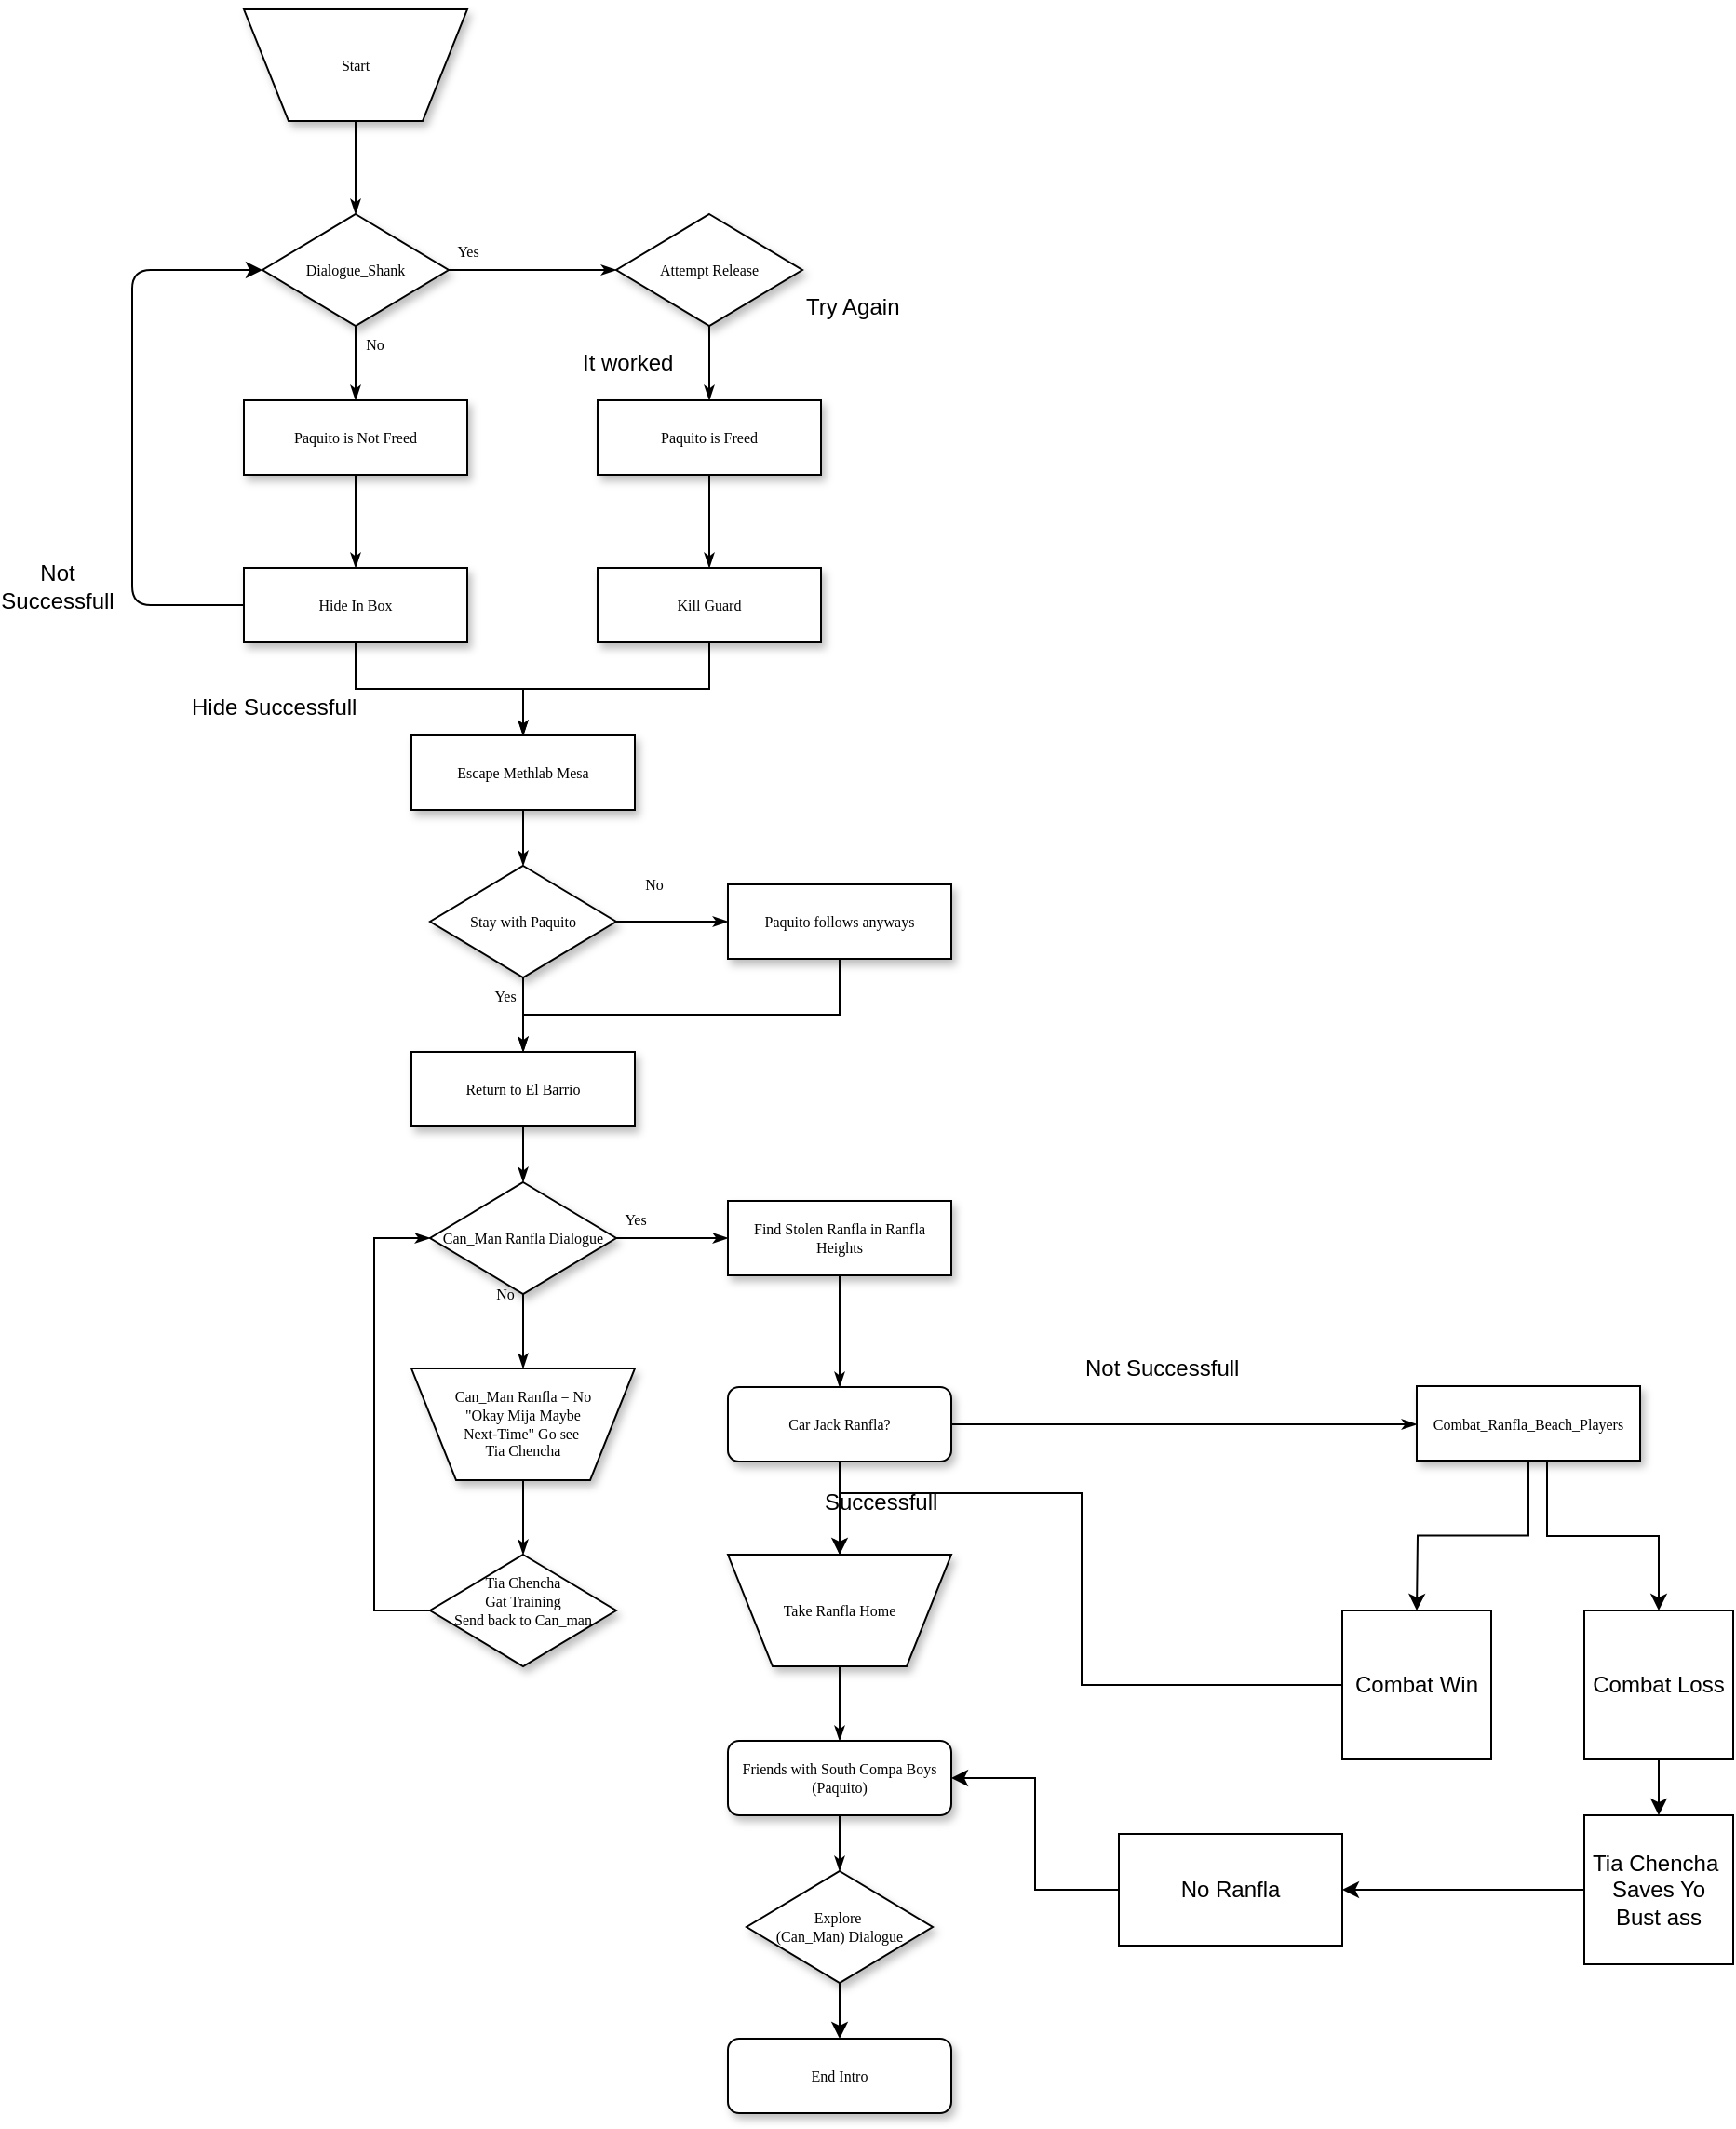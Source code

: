 <mxfile version="10.6.7" type="device"><diagram name="Page-1" id="edf60f1a-56cd-e834-aa8a-f176f3a09ee4"><mxGraphModel dx="865" dy="391" grid="1" gridSize="10" guides="1" tooltips="1" connect="1" arrows="1" fold="1" page="1" pageScale="1" pageWidth="1100" pageHeight="850" background="#ffffff" math="0" shadow="0"><root><mxCell id="0"/><mxCell id="1" parent="0"/><mxCell id="60e70716793133e9-31" style="edgeStyle=orthogonalEdgeStyle;rounded=0;html=1;labelBackgroundColor=none;startSize=5;endArrow=classicThin;endFill=1;endSize=5;jettySize=auto;orthogonalLoop=1;strokeColor=#000000;strokeWidth=1;fontFamily=Verdana;fontSize=8;fontColor=#000000;" parent="1" source="60e70716793133e9-2" target="60e70716793133e9-5" edge="1"><mxGeometry relative="1" as="geometry"/></mxCell><mxCell id="60e70716793133e9-2" value="Start" style="shape=trapezoid;whiteSpace=wrap;html=1;rounded=0;shadow=1;labelBackgroundColor=none;strokeColor=#000000;strokeWidth=1;fillColor=#ffffff;fontFamily=Verdana;fontSize=8;fontColor=#000000;align=center;flipV=1;" parent="1" vertex="1"><mxGeometry x="190" y="110" width="120" height="60" as="geometry"/></mxCell><mxCell id="60e70716793133e9-33" value="Yes" style="edgeStyle=orthogonalEdgeStyle;rounded=0;html=1;labelBackgroundColor=none;startSize=5;endArrow=classicThin;endFill=1;endSize=5;jettySize=auto;orthogonalLoop=1;strokeColor=#000000;strokeWidth=1;fontFamily=Verdana;fontSize=8;fontColor=#000000;" parent="1" source="60e70716793133e9-5" target="60e70716793133e9-7" edge="1"><mxGeometry x="-0.778" y="10" relative="1" as="geometry"><mxPoint as="offset"/></mxGeometry></mxCell><mxCell id="60e70716793133e9-37" value="No" style="edgeStyle=orthogonalEdgeStyle;rounded=0;html=1;labelBackgroundColor=none;startSize=5;endArrow=classicThin;endFill=1;endSize=5;jettySize=auto;orthogonalLoop=1;strokeColor=#000000;strokeWidth=1;fontFamily=Verdana;fontSize=8;fontColor=#000000;" parent="1" source="60e70716793133e9-5" target="60e70716793133e9-9" edge="1"><mxGeometry x="-0.5" y="10" relative="1" as="geometry"><mxPoint as="offset"/></mxGeometry></mxCell><mxCell id="60e70716793133e9-5" value="Dialogue_Shank" style="rhombus;whiteSpace=wrap;html=1;rounded=0;shadow=1;labelBackgroundColor=none;strokeColor=#000000;strokeWidth=1;fillColor=#ffffff;fontFamily=Verdana;fontSize=8;fontColor=#000000;align=center;" parent="1" vertex="1"><mxGeometry x="200" y="220" width="100" height="60" as="geometry"/></mxCell><mxCell id="60e70716793133e9-35" value="" style="edgeStyle=orthogonalEdgeStyle;rounded=0;html=1;labelBackgroundColor=none;startSize=5;endArrow=classicThin;endFill=1;endSize=5;jettySize=auto;orthogonalLoop=1;strokeColor=#000000;strokeWidth=1;fontFamily=Verdana;fontSize=8;fontColor=#000000;" parent="1" source="60e70716793133e9-7" target="60e70716793133e9-10" edge="1"><mxGeometry x="-1" y="-10" relative="1" as="geometry"><mxPoint x="440" y="300" as="targetPoint"/><Array as="points"/><mxPoint as="offset"/></mxGeometry></mxCell><mxCell id="60e70716793133e9-7" value="Attempt Release" style="rhombus;whiteSpace=wrap;html=1;rounded=0;shadow=1;labelBackgroundColor=none;strokeColor=#000000;strokeWidth=1;fillColor=#ffffff;fontFamily=Verdana;fontSize=8;fontColor=#000000;align=center;" parent="1" vertex="1"><mxGeometry x="390" y="220" width="100" height="60" as="geometry"/></mxCell><mxCell id="60e70716793133e9-38" style="edgeStyle=orthogonalEdgeStyle;rounded=0;html=1;labelBackgroundColor=none;startSize=5;endArrow=classicThin;endFill=1;endSize=5;jettySize=auto;orthogonalLoop=1;strokeColor=#000000;strokeWidth=1;fontFamily=Verdana;fontSize=8;fontColor=#000000;" parent="1" source="60e70716793133e9-9" target="60e70716793133e9-11" edge="1"><mxGeometry relative="1" as="geometry"/></mxCell><mxCell id="60e70716793133e9-9" value="Paquito is Not Freed" style="whiteSpace=wrap;html=1;rounded=0;shadow=1;labelBackgroundColor=none;strokeColor=#000000;strokeWidth=1;fillColor=#ffffff;fontFamily=Verdana;fontSize=8;fontColor=#000000;align=center;" parent="1" vertex="1"><mxGeometry x="190" y="320" width="120" height="40" as="geometry"/></mxCell><mxCell id="60e70716793133e9-39" style="edgeStyle=orthogonalEdgeStyle;rounded=0;html=1;labelBackgroundColor=none;startSize=5;endArrow=classicThin;endFill=1;endSize=5;jettySize=auto;orthogonalLoop=1;strokeColor=#000000;strokeWidth=1;fontFamily=Verdana;fontSize=8;fontColor=#000000;" parent="1" source="60e70716793133e9-10" target="60e70716793133e9-12" edge="1"><mxGeometry relative="1" as="geometry"/></mxCell><mxCell id="60e70716793133e9-10" value="Paquito is Freed&lt;br&gt;" style="whiteSpace=wrap;html=1;rounded=0;shadow=1;labelBackgroundColor=none;strokeColor=#000000;strokeWidth=1;fillColor=#ffffff;fontFamily=Verdana;fontSize=8;fontColor=#000000;align=center;" parent="1" vertex="1"><mxGeometry x="380" y="320" width="120" height="40" as="geometry"/></mxCell><mxCell id="60e70716793133e9-41" style="edgeStyle=orthogonalEdgeStyle;rounded=0;html=1;labelBackgroundColor=none;startSize=5;endArrow=classicThin;endFill=1;endSize=5;jettySize=auto;orthogonalLoop=1;strokeColor=#000000;strokeWidth=1;fontFamily=Verdana;fontSize=8;fontColor=#000000;" parent="1" source="60e70716793133e9-11" target="60e70716793133e9-13" edge="1"><mxGeometry relative="1" as="geometry"/></mxCell><mxCell id="60e70716793133e9-11" value="Hide In Box" style="whiteSpace=wrap;html=1;rounded=0;shadow=1;labelBackgroundColor=none;strokeColor=#000000;strokeWidth=1;fillColor=#ffffff;fontFamily=Verdana;fontSize=8;fontColor=#000000;align=center;spacing=6;" parent="1" vertex="1"><mxGeometry x="190" y="410" width="120" height="40" as="geometry"/></mxCell><mxCell id="60e70716793133e9-40" style="edgeStyle=orthogonalEdgeStyle;rounded=0;html=1;labelBackgroundColor=none;startSize=5;endArrow=classicThin;endFill=1;endSize=5;jettySize=auto;orthogonalLoop=1;strokeColor=#000000;strokeWidth=1;fontFamily=Verdana;fontSize=8;fontColor=#000000;" parent="1" source="60e70716793133e9-12" target="60e70716793133e9-13" edge="1"><mxGeometry relative="1" as="geometry"/></mxCell><mxCell id="60e70716793133e9-12" value="Kill Guard" style="whiteSpace=wrap;html=1;rounded=0;shadow=1;labelBackgroundColor=none;strokeColor=#000000;strokeWidth=1;fillColor=#ffffff;fontFamily=Verdana;fontSize=8;fontColor=#000000;align=center;spacing=6;" parent="1" vertex="1"><mxGeometry x="380" y="410" width="120" height="40" as="geometry"/></mxCell><mxCell id="60e70716793133e9-42" style="edgeStyle=orthogonalEdgeStyle;rounded=0;html=1;labelBackgroundColor=none;startSize=5;endArrow=classicThin;endFill=1;endSize=5;jettySize=auto;orthogonalLoop=1;strokeColor=#000000;strokeWidth=1;fontFamily=Verdana;fontSize=8;fontColor=#000000;" parent="1" source="60e70716793133e9-13" target="60e70716793133e9-14" edge="1"><mxGeometry relative="1" as="geometry"/></mxCell><mxCell id="60e70716793133e9-13" value="Escape Methlab Mesa" style="whiteSpace=wrap;html=1;rounded=0;shadow=1;labelBackgroundColor=none;strokeColor=#000000;strokeWidth=1;fillColor=#ffffff;fontFamily=Verdana;fontSize=8;fontColor=#000000;align=center;" parent="1" vertex="1"><mxGeometry x="280" y="500" width="120" height="40" as="geometry"/></mxCell><mxCell id="60e70716793133e9-43" value="No" style="edgeStyle=orthogonalEdgeStyle;rounded=0;html=1;labelBackgroundColor=none;startSize=5;endArrow=classicThin;endFill=1;endSize=5;jettySize=auto;orthogonalLoop=1;strokeColor=#000000;strokeWidth=1;fontFamily=Verdana;fontSize=8;fontColor=#000000;" parent="1" source="60e70716793133e9-14" target="60e70716793133e9-15" edge="1"><mxGeometry x="-0.333" y="20" relative="1" as="geometry"><mxPoint as="offset"/></mxGeometry></mxCell><mxCell id="60e70716793133e9-44" value="Yes" style="edgeStyle=orthogonalEdgeStyle;rounded=0;html=1;labelBackgroundColor=none;startSize=5;endArrow=classicThin;endFill=1;endSize=5;jettySize=auto;orthogonalLoop=1;strokeColor=#000000;strokeWidth=1;fontFamily=Verdana;fontSize=8;fontColor=#000000;" parent="1" source="60e70716793133e9-14" target="60e70716793133e9-16" edge="1"><mxGeometry x="-0.5" y="-10" relative="1" as="geometry"><mxPoint as="offset"/></mxGeometry></mxCell><mxCell id="60e70716793133e9-14" value="Stay with Paquito" style="rhombus;whiteSpace=wrap;html=1;rounded=0;shadow=1;labelBackgroundColor=none;strokeColor=#000000;strokeWidth=1;fillColor=#ffffff;fontFamily=Verdana;fontSize=8;fontColor=#000000;align=center;" parent="1" vertex="1"><mxGeometry x="290" y="570" width="100" height="60" as="geometry"/></mxCell><mxCell id="60e70716793133e9-45" style="edgeStyle=orthogonalEdgeStyle;rounded=0;html=1;labelBackgroundColor=none;startSize=5;endArrow=classicThin;endFill=1;endSize=5;jettySize=auto;orthogonalLoop=1;strokeColor=#000000;strokeWidth=1;fontFamily=Verdana;fontSize=8;fontColor=#000000;" parent="1" source="60e70716793133e9-15" target="60e70716793133e9-16" edge="1"><mxGeometry relative="1" as="geometry"><Array as="points"><mxPoint x="510" y="650"/><mxPoint x="340" y="650"/></Array></mxGeometry></mxCell><mxCell id="60e70716793133e9-15" value="Paquito follows anyways&lt;br&gt;" style="whiteSpace=wrap;html=1;rounded=0;shadow=1;labelBackgroundColor=none;strokeColor=#000000;strokeWidth=1;fillColor=#ffffff;fontFamily=Verdana;fontSize=8;fontColor=#000000;align=center;" parent="1" vertex="1"><mxGeometry x="450" y="580" width="120" height="40" as="geometry"/></mxCell><mxCell id="60e70716793133e9-46" style="edgeStyle=orthogonalEdgeStyle;rounded=0;html=1;labelBackgroundColor=none;startSize=5;endArrow=classicThin;endFill=1;endSize=5;jettySize=auto;orthogonalLoop=1;strokeColor=#000000;strokeWidth=1;fontFamily=Verdana;fontSize=8;fontColor=#000000;" parent="1" source="60e70716793133e9-16" target="60e70716793133e9-17" edge="1"><mxGeometry relative="1" as="geometry"/></mxCell><mxCell id="60e70716793133e9-16" value="Return to El Barrio&lt;br&gt;" style="whiteSpace=wrap;html=1;rounded=0;shadow=1;labelBackgroundColor=none;strokeColor=#000000;strokeWidth=1;fillColor=#ffffff;fontFamily=Verdana;fontSize=8;fontColor=#000000;align=center;" parent="1" vertex="1"><mxGeometry x="280" y="670" width="120" height="40" as="geometry"/></mxCell><mxCell id="60e70716793133e9-47" value="Yes" style="edgeStyle=orthogonalEdgeStyle;rounded=0;html=1;labelBackgroundColor=none;startSize=5;endArrow=classicThin;endFill=1;endSize=5;jettySize=auto;orthogonalLoop=1;strokeColor=#000000;strokeWidth=1;fontFamily=Verdana;fontSize=8;fontColor=#000000;" parent="1" source="60e70716793133e9-17" target="60e70716793133e9-18" edge="1"><mxGeometry x="-0.667" y="10" relative="1" as="geometry"><mxPoint as="offset"/></mxGeometry></mxCell><mxCell id="60e70716793133e9-50" value="No" style="edgeStyle=orthogonalEdgeStyle;rounded=0;html=1;labelBackgroundColor=none;startSize=5;endArrow=classicThin;endFill=1;endSize=5;jettySize=auto;orthogonalLoop=1;strokeColor=#000000;strokeWidth=1;fontFamily=Verdana;fontSize=8;fontColor=#000000;" parent="1" source="60e70716793133e9-17" target="60e70716793133e9-19" edge="1"><mxGeometry x="-1" y="-10" relative="1" as="geometry"><mxPoint as="offset"/></mxGeometry></mxCell><mxCell id="60e70716793133e9-17" value="Can_Man Ranfla Dialogue&lt;br&gt;" style="rhombus;whiteSpace=wrap;html=1;rounded=0;shadow=1;labelBackgroundColor=none;strokeColor=#000000;strokeWidth=1;fillColor=#ffffff;fontFamily=Verdana;fontSize=8;fontColor=#000000;align=center;" parent="1" vertex="1"><mxGeometry x="290" y="740" width="100" height="60" as="geometry"/></mxCell><mxCell id="60e70716793133e9-48" style="edgeStyle=orthogonalEdgeStyle;rounded=0;html=1;labelBackgroundColor=none;startSize=5;endArrow=classicThin;endFill=1;endSize=5;jettySize=auto;orthogonalLoop=1;strokeColor=#000000;strokeWidth=1;fontFamily=Verdana;fontSize=8;fontColor=#000000;" parent="1" source="60e70716793133e9-18" target="60e70716793133e9-20" edge="1"><mxGeometry relative="1" as="geometry"/></mxCell><mxCell id="60e70716793133e9-18" value="Find Stolen Ranfla in Ranfla Heights" style="whiteSpace=wrap;html=1;rounded=0;shadow=1;labelBackgroundColor=none;strokeColor=#000000;strokeWidth=1;fillColor=#ffffff;fontFamily=Verdana;fontSize=8;fontColor=#000000;align=center;" parent="1" vertex="1"><mxGeometry x="450" y="750" width="120" height="40" as="geometry"/></mxCell><mxCell id="60e70716793133e9-52" style="edgeStyle=orthogonalEdgeStyle;rounded=0;html=1;labelBackgroundColor=none;startSize=5;endArrow=classicThin;endFill=1;endSize=5;jettySize=auto;orthogonalLoop=1;strokeColor=#000000;strokeWidth=1;fontFamily=Verdana;fontSize=8;fontColor=#000000;" parent="1" source="60e70716793133e9-19" target="60e70716793133e9-21" edge="1"><mxGeometry relative="1" as="geometry"/></mxCell><mxCell id="60e70716793133e9-19" value="Can_Man Ranfla = No&lt;br&gt;&quot;Okay Mija Maybe&lt;br&gt;Next-Time&quot; Go see&amp;nbsp;&lt;br&gt;Tia Chencha&lt;br&gt;" style="shape=trapezoid;whiteSpace=wrap;html=1;rounded=0;shadow=1;labelBackgroundColor=none;strokeColor=#000000;strokeWidth=1;fillColor=#ffffff;fontFamily=Verdana;fontSize=8;fontColor=#000000;align=center;flipV=1;" parent="1" vertex="1"><mxGeometry x="280" y="840" width="120" height="60" as="geometry"/></mxCell><mxCell id="60e70716793133e9-49" style="edgeStyle=orthogonalEdgeStyle;rounded=0;html=1;labelBackgroundColor=none;startSize=5;endArrow=classicThin;endFill=1;endSize=5;jettySize=auto;orthogonalLoop=1;strokeColor=#000000;strokeWidth=1;fontFamily=Verdana;fontSize=8;fontColor=#000000;" parent="1" source="60e70716793133e9-20" target="60e70716793133e9-22" edge="1"><mxGeometry relative="1" as="geometry"/></mxCell><mxCell id="60e70716793133e9-53" style="edgeStyle=orthogonalEdgeStyle;rounded=0;html=1;labelBackgroundColor=none;startSize=5;endArrow=classicThin;endFill=1;endSize=5;jettySize=auto;orthogonalLoop=1;strokeColor=#000000;strokeWidth=1;fontFamily=Verdana;fontSize=8;fontColor=#000000;" parent="1" source="60e70716793133e9-20" target="60e70716793133e9-27" edge="1"><mxGeometry relative="1" as="geometry"><Array as="points"><mxPoint x="680" y="870"/></Array></mxGeometry></mxCell><mxCell id="60e70716793133e9-20" value="Car Jack Ranfla?" style="rounded=1;whiteSpace=wrap;html=1;shadow=1;labelBackgroundColor=none;strokeColor=#000000;strokeWidth=1;fillColor=#ffffff;fontFamily=Verdana;fontSize=8;fontColor=#000000;align=center;" parent="1" vertex="1"><mxGeometry x="450" y="850" width="120" height="40" as="geometry"/></mxCell><mxCell id="60e70716793133e9-51" value="" style="edgeStyle=orthogonalEdgeStyle;rounded=0;html=1;labelBackgroundColor=none;startSize=5;endArrow=classicThin;endFill=1;endSize=5;jettySize=auto;orthogonalLoop=1;strokeColor=#000000;strokeWidth=1;fontFamily=Verdana;fontSize=8;fontColor=#000000;" parent="1" source="60e70716793133e9-21" target="60e70716793133e9-17" edge="1"><mxGeometry x="-0.231" y="60" relative="1" as="geometry"><Array as="points"><mxPoint x="260" y="970.0"/><mxPoint x="260" y="770"/></Array><mxPoint as="offset"/></mxGeometry></mxCell><mxCell id="60e70716793133e9-21" value="Tia Chencha&lt;br&gt;Gat Training&lt;br&gt;Send back to Can_man&lt;br&gt;&lt;br&gt;" style="rhombus;whiteSpace=wrap;html=1;rounded=0;shadow=1;labelBackgroundColor=none;strokeColor=#000000;strokeWidth=1;fillColor=#ffffff;fontFamily=Verdana;fontSize=8;fontColor=#000000;align=center;" parent="1" vertex="1"><mxGeometry x="290" y="940" width="100" height="60" as="geometry"/></mxCell><mxCell id="60e70716793133e9-58" style="edgeStyle=orthogonalEdgeStyle;rounded=0;html=1;labelBackgroundColor=none;startSize=5;endArrow=classicThin;endFill=1;endSize=5;jettySize=auto;orthogonalLoop=1;strokeColor=#000000;strokeWidth=1;fontFamily=Verdana;fontSize=8;fontColor=#000000;" parent="1" source="60e70716793133e9-22" target="60e70716793133e9-24" edge="1"><mxGeometry relative="1" as="geometry"/></mxCell><mxCell id="60e70716793133e9-22" value="Take Ranfla Home&lt;br&gt;" style="shape=trapezoid;whiteSpace=wrap;html=1;rounded=0;shadow=1;labelBackgroundColor=none;strokeColor=#000000;strokeWidth=1;fillColor=#ffffff;fontFamily=Verdana;fontSize=8;fontColor=#000000;align=center;flipV=1;" parent="1" vertex="1"><mxGeometry x="450" y="940" width="120" height="60" as="geometry"/></mxCell><mxCell id="60e70716793133e9-59" style="edgeStyle=orthogonalEdgeStyle;rounded=0;html=1;labelBackgroundColor=none;startSize=5;endArrow=classicThin;endFill=1;endSize=5;jettySize=auto;orthogonalLoop=1;strokeColor=#000000;strokeWidth=1;fontFamily=Verdana;fontSize=8;fontColor=#000000;" parent="1" source="60e70716793133e9-24" target="60e70716793133e9-26" edge="1"><mxGeometry relative="1" as="geometry"/></mxCell><mxCell id="60e70716793133e9-24" value="Friends with South Compa Boys (Paquito)&lt;br&gt;" style="rounded=1;whiteSpace=wrap;html=1;shadow=1;labelBackgroundColor=none;strokeColor=#000000;strokeWidth=1;fillColor=#ffffff;fontFamily=Verdana;fontSize=8;fontColor=#000000;align=center;" parent="1" vertex="1"><mxGeometry x="450" y="1040" width="120" height="40" as="geometry"/></mxCell><mxCell id="AEwgNmxwdAa7P4lDSQmD-22" style="edgeStyle=orthogonalEdgeStyle;rounded=0;orthogonalLoop=1;jettySize=auto;html=1;" edge="1" parent="1" source="60e70716793133e9-26" target="60e70716793133e9-29"><mxGeometry relative="1" as="geometry"/></mxCell><mxCell id="60e70716793133e9-26" value="Explore&amp;nbsp;&lt;br&gt;(Can_Man) Dialogue&lt;br&gt;" style="rhombus;whiteSpace=wrap;html=1;rounded=0;shadow=1;labelBackgroundColor=none;strokeColor=#000000;strokeWidth=1;fillColor=#ffffff;fontFamily=Verdana;fontSize=8;fontColor=#000000;align=center;" parent="1" vertex="1"><mxGeometry x="460" y="1110" width="100" height="60" as="geometry"/></mxCell><mxCell id="AEwgNmxwdAa7P4lDSQmD-12" style="edgeStyle=orthogonalEdgeStyle;rounded=0;orthogonalLoop=1;jettySize=auto;html=1;" edge="1" parent="1" source="60e70716793133e9-27"><mxGeometry relative="1" as="geometry"><mxPoint x="820" y="970" as="targetPoint"/></mxGeometry></mxCell><mxCell id="60e70716793133e9-27" value="Combat_Ranfla_Beach_Players&lt;br&gt;" style="whiteSpace=wrap;html=1;rounded=0;shadow=1;labelBackgroundColor=none;strokeColor=#000000;strokeWidth=1;fillColor=#ffffff;fontFamily=Verdana;fontSize=8;fontColor=#000000;align=center;" parent="1" vertex="1"><mxGeometry x="820" y="849.5" width="120" height="40" as="geometry"/></mxCell><mxCell id="60e70716793133e9-29" value="End Intro" style="rounded=1;whiteSpace=wrap;html=1;shadow=1;labelBackgroundColor=none;strokeColor=#000000;strokeWidth=1;fillColor=#ffffff;fontFamily=Verdana;fontSize=8;fontColor=#000000;align=center;" parent="1" vertex="1"><mxGeometry x="450" y="1200" width="120" height="40" as="geometry"/></mxCell><mxCell id="AEwgNmxwdAa7P4lDSQmD-1" value="Try Again" style="text;html=1;resizable=0;points=[];autosize=1;align=left;verticalAlign=top;spacingTop=-4;" vertex="1" parent="1"><mxGeometry x="490" y="260" width="70" height="20" as="geometry"/></mxCell><mxCell id="AEwgNmxwdAa7P4lDSQmD-2" value="It worked" style="text;html=1;resizable=0;points=[];autosize=1;align=left;verticalAlign=top;spacingTop=-4;" vertex="1" parent="1"><mxGeometry x="370" y="290" width="60" height="20" as="geometry"/></mxCell><mxCell id="AEwgNmxwdAa7P4lDSQmD-3" value="Hide Successfull" style="text;html=1;resizable=0;points=[];autosize=1;align=left;verticalAlign=top;spacingTop=-4;" vertex="1" parent="1"><mxGeometry x="160" y="475" width="100" height="20" as="geometry"/></mxCell><mxCell id="AEwgNmxwdAa7P4lDSQmD-5" value="" style="endArrow=classic;html=1;exitX=0;exitY=0.5;exitDx=0;exitDy=0;entryX=0;entryY=0.5;entryDx=0;entryDy=0;" edge="1" parent="1" source="60e70716793133e9-11" target="60e70716793133e9-5"><mxGeometry width="50" height="50" relative="1" as="geometry"><mxPoint x="90" y="390" as="sourcePoint"/><mxPoint x="130" y="240" as="targetPoint"/><Array as="points"><mxPoint x="130" y="430"/><mxPoint x="130" y="250"/></Array></mxGeometry></mxCell><mxCell id="AEwgNmxwdAa7P4lDSQmD-6" value="Not Successfull" style="text;html=1;strokeColor=none;fillColor=none;align=center;verticalAlign=middle;whiteSpace=wrap;rounded=0;" vertex="1" parent="1"><mxGeometry x="70" y="410" width="40" height="20" as="geometry"/></mxCell><mxCell id="AEwgNmxwdAa7P4lDSQmD-9" value="Successfull" style="text;html=1;resizable=0;points=[];autosize=1;align=left;verticalAlign=top;spacingTop=-4;" vertex="1" parent="1"><mxGeometry x="500" y="902" width="80" height="20" as="geometry"/></mxCell><mxCell id="AEwgNmxwdAa7P4lDSQmD-10" value="Not Successfull" style="text;html=1;resizable=0;points=[];autosize=1;align=left;verticalAlign=top;spacingTop=-4;" vertex="1" parent="1"><mxGeometry x="640" y="829.5" width="100" height="20" as="geometry"/></mxCell><mxCell id="AEwgNmxwdAa7P4lDSQmD-17" style="edgeStyle=orthogonalEdgeStyle;rounded=0;orthogonalLoop=1;jettySize=auto;html=1;entryX=0.5;entryY=0;entryDx=0;entryDy=0;" edge="1" parent="1" source="AEwgNmxwdAa7P4lDSQmD-13" target="60e70716793133e9-22"><mxGeometry relative="1" as="geometry"><Array as="points"><mxPoint x="640" y="1010"/><mxPoint x="640" y="907"/><mxPoint x="510" y="907"/></Array></mxGeometry></mxCell><mxCell id="AEwgNmxwdAa7P4lDSQmD-13" value="Combat Win" style="whiteSpace=wrap;html=1;aspect=fixed;" vertex="1" parent="1"><mxGeometry x="780" y="970" width="80" height="80" as="geometry"/></mxCell><mxCell id="AEwgNmxwdAa7P4lDSQmD-14" style="edgeStyle=orthogonalEdgeStyle;rounded=0;orthogonalLoop=1;jettySize=auto;html=1;" edge="1" parent="1" source="60e70716793133e9-27"><mxGeometry relative="1" as="geometry"><mxPoint x="950" y="970" as="targetPoint"/><mxPoint x="889.706" y="899.5" as="sourcePoint"/><Array as="points"><mxPoint x="890" y="930"/><mxPoint x="950" y="930"/></Array></mxGeometry></mxCell><mxCell id="AEwgNmxwdAa7P4lDSQmD-23" style="edgeStyle=orthogonalEdgeStyle;rounded=0;orthogonalLoop=1;jettySize=auto;html=1;" edge="1" parent="1" source="AEwgNmxwdAa7P4lDSQmD-15" target="AEwgNmxwdAa7P4lDSQmD-18"><mxGeometry relative="1" as="geometry"/></mxCell><mxCell id="AEwgNmxwdAa7P4lDSQmD-15" value="Combat Loss" style="whiteSpace=wrap;html=1;aspect=fixed;" vertex="1" parent="1"><mxGeometry x="910" y="970" width="80" height="80" as="geometry"/></mxCell><mxCell id="AEwgNmxwdAa7P4lDSQmD-25" style="edgeStyle=orthogonalEdgeStyle;rounded=0;orthogonalLoop=1;jettySize=auto;html=1;" edge="1" parent="1" source="AEwgNmxwdAa7P4lDSQmD-18" target="AEwgNmxwdAa7P4lDSQmD-24"><mxGeometry relative="1" as="geometry"/></mxCell><mxCell id="AEwgNmxwdAa7P4lDSQmD-18" value="Tia Chencha&amp;nbsp;&lt;br&gt;Saves Yo&lt;br&gt;Bust ass&lt;br&gt;" style="whiteSpace=wrap;html=1;aspect=fixed;" vertex="1" parent="1"><mxGeometry x="910" y="1080" width="80" height="80" as="geometry"/></mxCell><mxCell id="AEwgNmxwdAa7P4lDSQmD-26" style="edgeStyle=orthogonalEdgeStyle;rounded=0;orthogonalLoop=1;jettySize=auto;html=1;entryX=1;entryY=0.5;entryDx=0;entryDy=0;" edge="1" parent="1" source="AEwgNmxwdAa7P4lDSQmD-24" target="60e70716793133e9-24"><mxGeometry relative="1" as="geometry"/></mxCell><mxCell id="AEwgNmxwdAa7P4lDSQmD-24" value="No Ranfla" style="rounded=0;whiteSpace=wrap;html=1;" vertex="1" parent="1"><mxGeometry x="660" y="1090" width="120" height="60" as="geometry"/></mxCell></root></mxGraphModel></diagram></mxfile>